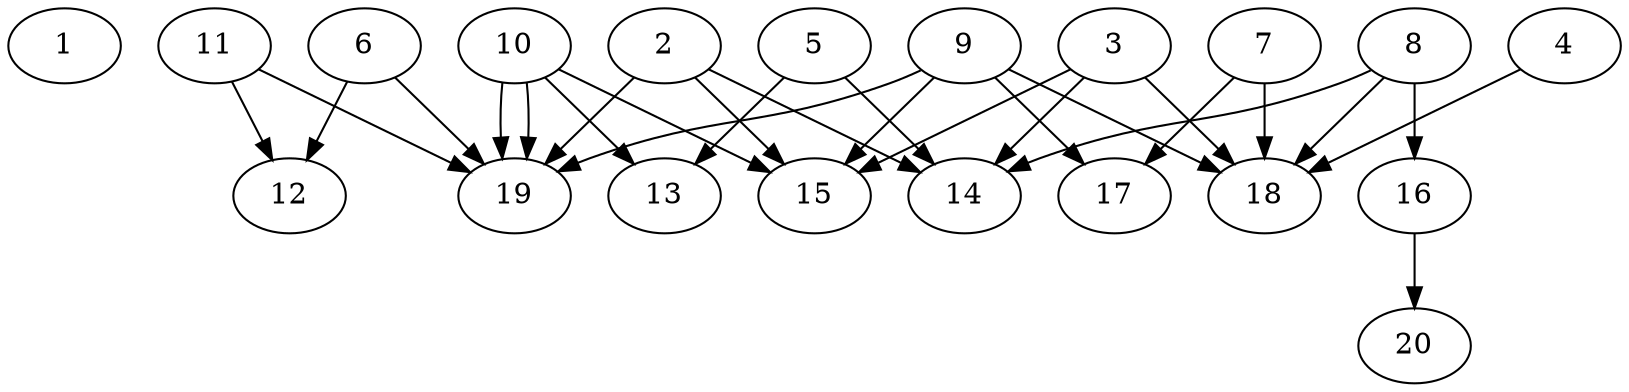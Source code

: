 // DAG automatically generated by daggen at Thu Oct  3 13:58:42 2019
// ./daggen --dot -n 20 --ccr 0.3 --fat 0.9 --regular 0.5 --density 0.5 --mindata 5242880 --maxdata 52428800 
digraph G {
  1 [size="108448427", alpha="0.08", expect_size="32534528"] 
  2 [size="104120320", alpha="0.02", expect_size="31236096"] 
  2 -> 14 [size ="31236096"]
  2 -> 15 [size ="31236096"]
  2 -> 19 [size ="31236096"]
  3 [size="63839573", alpha="0.17", expect_size="19151872"] 
  3 -> 14 [size ="19151872"]
  3 -> 15 [size ="19151872"]
  3 -> 18 [size ="19151872"]
  4 [size="145421653", alpha="0.11", expect_size="43626496"] 
  4 -> 18 [size ="43626496"]
  5 [size="31378773", alpha="0.06", expect_size="9413632"] 
  5 -> 13 [size ="9413632"]
  5 -> 14 [size ="9413632"]
  6 [size="153497600", alpha="0.17", expect_size="46049280"] 
  6 -> 12 [size ="46049280"]
  6 -> 19 [size ="46049280"]
  7 [size="80660480", alpha="0.02", expect_size="24198144"] 
  7 -> 17 [size ="24198144"]
  7 -> 18 [size ="24198144"]
  8 [size="168755200", alpha="0.06", expect_size="50626560"] 
  8 -> 14 [size ="50626560"]
  8 -> 16 [size ="50626560"]
  8 -> 18 [size ="50626560"]
  9 [size="170646187", alpha="0.08", expect_size="51193856"] 
  9 -> 15 [size ="51193856"]
  9 -> 17 [size ="51193856"]
  9 -> 18 [size ="51193856"]
  9 -> 19 [size ="51193856"]
  10 [size="59699200", alpha="0.11", expect_size="17909760"] 
  10 -> 13 [size ="17909760"]
  10 -> 15 [size ="17909760"]
  10 -> 19 [size ="17909760"]
  10 -> 19 [size ="17909760"]
  11 [size="23002453", alpha="0.01", expect_size="6900736"] 
  11 -> 12 [size ="6900736"]
  11 -> 19 [size ="6900736"]
  12 [size="88733013", alpha="0.03", expect_size="26619904"] 
  13 [size="106455040", alpha="0.05", expect_size="31936512"] 
  14 [size="85176320", alpha="0.14", expect_size="25552896"] 
  15 [size="174028800", alpha="0.15", expect_size="52208640"] 
  16 [size="64098987", alpha="0.03", expect_size="19229696"] 
  16 -> 20 [size ="19229696"]
  17 [size="37789013", alpha="0.12", expect_size="11336704"] 
  18 [size="51053227", alpha="0.20", expect_size="15315968"] 
  19 [size="95358293", alpha="0.01", expect_size="28607488"] 
  20 [size="161720320", alpha="0.09", expect_size="48516096"] 
}
